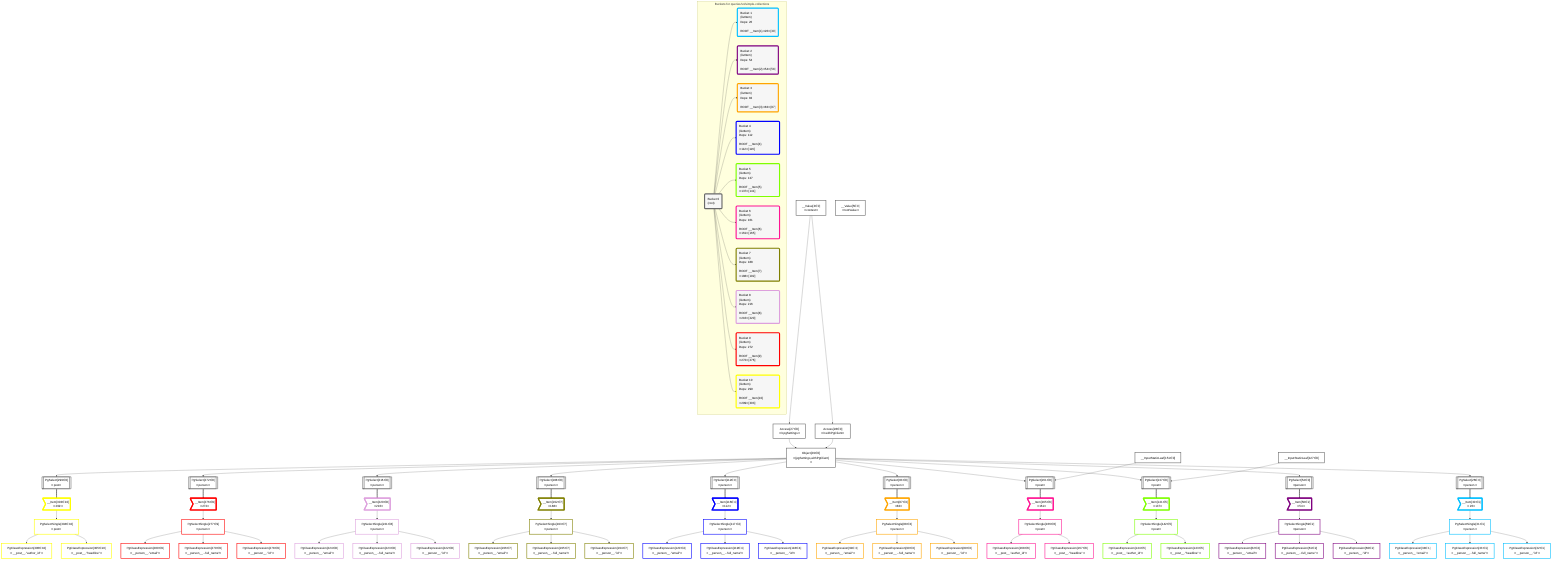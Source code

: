 graph TD
    classDef path fill:#eee,stroke:#000,color:#000
    classDef plan fill:#fff,stroke-width:3px,color:#000
    classDef itemplan fill:#fff,stroke-width:6px,color:#000
    classDef sideeffectplan fill:#f00,stroke-width:6px,color:#000
    classDef bucket fill:#f6f6f6,color:#000,stroke-width:6px,text-align:left


    %% define steps
    __Value3["__Value[3∈0]<br />ᐸcontextᐳ"]:::plan
    __Value5["__Value[5∈0]<br />ᐸrootValueᐳ"]:::plan
    Access27["Access[27∈0]<br />ᐸ3.pgSettingsᐳ"]:::plan
    Access28["Access[28∈0]<br />ᐸ3.withPgClientᐳ"]:::plan
    Object29["Object[29∈0]<br />ᐸ{pgSettings,withPgClient}ᐳ"]:::plan
    PgSelect26[["PgSelect[26∈0]<br />ᐸpersonᐳ"]]:::plan
    __Item30>"__Item[30∈1]<br />ᐸ26ᐳ"]:::itemplan
    PgSelectSingle31["PgSelectSingle[31∈1]<br />ᐸpersonᐳ"]:::plan
    PgClassExpression32["PgClassExpression[32∈1]<br />ᐸ__person__.”id”ᐳ"]:::plan
    PgClassExpression33["PgClassExpression[33∈1]<br />ᐸ__person__...full_name”ᐳ"]:::plan
    PgClassExpression34["PgClassExpression[34∈1]<br />ᐸ__person__.”email”ᐳ"]:::plan
    PgSelect54[["PgSelect[54∈0]<br />ᐸpersonᐳ"]]:::plan
    __Item58>"__Item[58∈2]<br />ᐸ54ᐳ"]:::itemplan
    PgSelectSingle59["PgSelectSingle[59∈2]<br />ᐸpersonᐳ"]:::plan
    PgClassExpression60["PgClassExpression[60∈2]<br />ᐸ__person__.”id”ᐳ"]:::plan
    PgClassExpression61["PgClassExpression[61∈2]<br />ᐸ__person__...full_name”ᐳ"]:::plan
    PgClassExpression62["PgClassExpression[62∈2]<br />ᐸ__person__.”email”ᐳ"]:::plan
    PgSelect83[["PgSelect[83∈0]<br />ᐸpersonᐳ"]]:::plan
    __Item87>"__Item[87∈3]<br />ᐸ83ᐳ"]:::itemplan
    PgSelectSingle88["PgSelectSingle[88∈3]<br />ᐸpersonᐳ"]:::plan
    PgClassExpression89["PgClassExpression[89∈3]<br />ᐸ__person__.”id”ᐳ"]:::plan
    PgClassExpression90["PgClassExpression[90∈3]<br />ᐸ__person__...full_name”ᐳ"]:::plan
    PgClassExpression91["PgClassExpression[91∈3]<br />ᐸ__person__.”email”ᐳ"]:::plan
    PgSelect112[["PgSelect[112∈0]<br />ᐸpersonᐳ"]]:::plan
    __Item116>"__Item[116∈4]<br />ᐸ112ᐳ"]:::itemplan
    PgSelectSingle117["PgSelectSingle[117∈4]<br />ᐸpersonᐳ"]:::plan
    PgClassExpression118["PgClassExpression[118∈4]<br />ᐸ__person__.”id”ᐳ"]:::plan
    PgClassExpression119["PgClassExpression[119∈4]<br />ᐸ__person__...full_name”ᐳ"]:::plan
    PgClassExpression120["PgClassExpression[120∈4]<br />ᐸ__person__.”email”ᐳ"]:::plan
    __InputStaticLeaf127["__InputStaticLeaf[127∈0]"]:::plan
    PgSelect137[["PgSelect[137∈0]<br />ᐸpostᐳ"]]:::plan
    __Item141>"__Item[141∈5]<br />ᐸ137ᐳ"]:::itemplan
    PgSelectSingle142["PgSelectSingle[142∈5]<br />ᐸpostᐳ"]:::plan
    PgClassExpression143["PgClassExpression[143∈5]<br />ᐸ__post__.”headline”ᐳ"]:::plan
    PgClassExpression144["PgClassExpression[144∈5]<br />ᐸ__post__.”author_id”ᐳ"]:::plan
    __InputStaticLeaf151["__InputStaticLeaf[151∈0]"]:::plan
    PgSelect161[["PgSelect[161∈0]<br />ᐸpostᐳ"]]:::plan
    __Item165>"__Item[165∈6]<br />ᐸ161ᐳ"]:::itemplan
    PgSelectSingle166["PgSelectSingle[166∈6]<br />ᐸpostᐳ"]:::plan
    PgClassExpression167["PgClassExpression[167∈6]<br />ᐸ__post__.”headline”ᐳ"]:::plan
    PgClassExpression168["PgClassExpression[168∈6]<br />ᐸ__post__.”author_id”ᐳ"]:::plan
    PgSelect188[["PgSelect[188∈0]<br />ᐸpersonᐳ"]]:::plan
    __Item192>"__Item[192∈7]<br />ᐸ188ᐳ"]:::itemplan
    PgSelectSingle193["PgSelectSingle[193∈7]<br />ᐸpersonᐳ"]:::plan
    PgClassExpression194["PgClassExpression[194∈7]<br />ᐸ__person__.”id”ᐳ"]:::plan
    PgClassExpression195["PgClassExpression[195∈7]<br />ᐸ__person__...full_name”ᐳ"]:::plan
    PgClassExpression196["PgClassExpression[196∈7]<br />ᐸ__person__.”email”ᐳ"]:::plan
    PgSelect216[["PgSelect[216∈0]<br />ᐸpersonᐳ"]]:::plan
    __Item220>"__Item[220∈8]<br />ᐸ216ᐳ"]:::itemplan
    PgSelectSingle221["PgSelectSingle[221∈8]<br />ᐸpersonᐳ"]:::plan
    PgClassExpression222["PgClassExpression[222∈8]<br />ᐸ__person__.”id”ᐳ"]:::plan
    PgClassExpression223["PgClassExpression[223∈8]<br />ᐸ__person__...full_name”ᐳ"]:::plan
    PgClassExpression224["PgClassExpression[224∈8]<br />ᐸ__person__.”email”ᐳ"]:::plan
    PgSelect272[["PgSelect[272∈0]<br />ᐸpersonᐳ"]]:::plan
    __Item276>"__Item[276∈9]<br />ᐸ272ᐳ"]:::itemplan
    PgSelectSingle277["PgSelectSingle[277∈9]<br />ᐸpersonᐳ"]:::plan
    PgClassExpression278["PgClassExpression[278∈9]<br />ᐸ__person__.”id”ᐳ"]:::plan
    PgClassExpression279["PgClassExpression[279∈9]<br />ᐸ__person__...full_name”ᐳ"]:::plan
    PgClassExpression280["PgClassExpression[280∈9]<br />ᐸ__person__.”email”ᐳ"]:::plan
    PgSelect299[["PgSelect[299∈0]<br />ᐸpostᐳ"]]:::plan
    __Item303>"__Item[303∈10]<br />ᐸ299ᐳ"]:::itemplan
    PgSelectSingle304["PgSelectSingle[304∈10]<br />ᐸpostᐳ"]:::plan
    PgClassExpression305["PgClassExpression[305∈10]<br />ᐸ__post__.”headline”ᐳ"]:::plan
    PgClassExpression306["PgClassExpression[306∈10]<br />ᐸ__post__.”author_id”ᐳ"]:::plan

    %% plan dependencies
    __Value3 --> Access27
    __Value3 --> Access28
    Access27 & Access28 --> Object29
    Object29 --> PgSelect26
    PgSelect26 ==> __Item30
    __Item30 --> PgSelectSingle31
    PgSelectSingle31 --> PgClassExpression32
    PgSelectSingle31 --> PgClassExpression33
    PgSelectSingle31 --> PgClassExpression34
    Object29 --> PgSelect54
    PgSelect54 ==> __Item58
    __Item58 --> PgSelectSingle59
    PgSelectSingle59 --> PgClassExpression60
    PgSelectSingle59 --> PgClassExpression61
    PgSelectSingle59 --> PgClassExpression62
    Object29 --> PgSelect83
    PgSelect83 ==> __Item87
    __Item87 --> PgSelectSingle88
    PgSelectSingle88 --> PgClassExpression89
    PgSelectSingle88 --> PgClassExpression90
    PgSelectSingle88 --> PgClassExpression91
    Object29 --> PgSelect112
    PgSelect112 ==> __Item116
    __Item116 --> PgSelectSingle117
    PgSelectSingle117 --> PgClassExpression118
    PgSelectSingle117 --> PgClassExpression119
    PgSelectSingle117 --> PgClassExpression120
    Object29 & __InputStaticLeaf127 --> PgSelect137
    PgSelect137 ==> __Item141
    __Item141 --> PgSelectSingle142
    PgSelectSingle142 --> PgClassExpression143
    PgSelectSingle142 --> PgClassExpression144
    Object29 & __InputStaticLeaf151 --> PgSelect161
    PgSelect161 ==> __Item165
    __Item165 --> PgSelectSingle166
    PgSelectSingle166 --> PgClassExpression167
    PgSelectSingle166 --> PgClassExpression168
    Object29 --> PgSelect188
    PgSelect188 ==> __Item192
    __Item192 --> PgSelectSingle193
    PgSelectSingle193 --> PgClassExpression194
    PgSelectSingle193 --> PgClassExpression195
    PgSelectSingle193 --> PgClassExpression196
    Object29 --> PgSelect216
    PgSelect216 ==> __Item220
    __Item220 --> PgSelectSingle221
    PgSelectSingle221 --> PgClassExpression222
    PgSelectSingle221 --> PgClassExpression223
    PgSelectSingle221 --> PgClassExpression224
    Object29 --> PgSelect272
    PgSelect272 ==> __Item276
    __Item276 --> PgSelectSingle277
    PgSelectSingle277 --> PgClassExpression278
    PgSelectSingle277 --> PgClassExpression279
    PgSelectSingle277 --> PgClassExpression280
    Object29 --> PgSelect299
    PgSelect299 ==> __Item303
    __Item303 --> PgSelectSingle304
    PgSelectSingle304 --> PgClassExpression305
    PgSelectSingle304 --> PgClassExpression306

    %% plan-to-path relationships

    subgraph "Buckets for queries/v4/simple-collections"
    Bucket0("Bucket 0<br />(root)"):::bucket
    classDef bucket0 stroke:#696969
    class Bucket0,__Value3,__Value5,PgSelect26,Access27,Access28,Object29,PgSelect54,PgSelect83,PgSelect112,__InputStaticLeaf127,PgSelect137,__InputStaticLeaf151,PgSelect161,PgSelect188,PgSelect216,PgSelect272,PgSelect299 bucket0
    Bucket1("Bucket 1<br />(listItem)<br />Deps: 26<br /><br />ROOT __Item{1}ᐸ26ᐳ[30]"):::bucket
    classDef bucket1 stroke:#00bfff
    class Bucket1,__Item30,PgSelectSingle31,PgClassExpression32,PgClassExpression33,PgClassExpression34 bucket1
    Bucket2("Bucket 2<br />(listItem)<br />Deps: 54<br /><br />ROOT __Item{2}ᐸ54ᐳ[58]"):::bucket
    classDef bucket2 stroke:#7f007f
    class Bucket2,__Item58,PgSelectSingle59,PgClassExpression60,PgClassExpression61,PgClassExpression62 bucket2
    Bucket3("Bucket 3<br />(listItem)<br />Deps: 83<br /><br />ROOT __Item{3}ᐸ83ᐳ[87]"):::bucket
    classDef bucket3 stroke:#ffa500
    class Bucket3,__Item87,PgSelectSingle88,PgClassExpression89,PgClassExpression90,PgClassExpression91 bucket3
    Bucket4("Bucket 4<br />(listItem)<br />Deps: 112<br /><br />ROOT __Item{4}ᐸ112ᐳ[116]"):::bucket
    classDef bucket4 stroke:#0000ff
    class Bucket4,__Item116,PgSelectSingle117,PgClassExpression118,PgClassExpression119,PgClassExpression120 bucket4
    Bucket5("Bucket 5<br />(listItem)<br />Deps: 137<br /><br />ROOT __Item{5}ᐸ137ᐳ[141]"):::bucket
    classDef bucket5 stroke:#7fff00
    class Bucket5,__Item141,PgSelectSingle142,PgClassExpression143,PgClassExpression144 bucket5
    Bucket6("Bucket 6<br />(listItem)<br />Deps: 161<br /><br />ROOT __Item{6}ᐸ161ᐳ[165]"):::bucket
    classDef bucket6 stroke:#ff1493
    class Bucket6,__Item165,PgSelectSingle166,PgClassExpression167,PgClassExpression168 bucket6
    Bucket7("Bucket 7<br />(listItem)<br />Deps: 188<br /><br />ROOT __Item{7}ᐸ188ᐳ[192]"):::bucket
    classDef bucket7 stroke:#808000
    class Bucket7,__Item192,PgSelectSingle193,PgClassExpression194,PgClassExpression195,PgClassExpression196 bucket7
    Bucket8("Bucket 8<br />(listItem)<br />Deps: 216<br /><br />ROOT __Item{8}ᐸ216ᐳ[220]"):::bucket
    classDef bucket8 stroke:#dda0dd
    class Bucket8,__Item220,PgSelectSingle221,PgClassExpression222,PgClassExpression223,PgClassExpression224 bucket8
    Bucket9("Bucket 9<br />(listItem)<br />Deps: 272<br /><br />ROOT __Item{9}ᐸ272ᐳ[276]"):::bucket
    classDef bucket9 stroke:#ff0000
    class Bucket9,__Item276,PgSelectSingle277,PgClassExpression278,PgClassExpression279,PgClassExpression280 bucket9
    Bucket10("Bucket 10<br />(listItem)<br />Deps: 299<br /><br />ROOT __Item{10}ᐸ299ᐳ[303]"):::bucket
    classDef bucket10 stroke:#ffff00
    class Bucket10,__Item303,PgSelectSingle304,PgClassExpression305,PgClassExpression306 bucket10
    Bucket0 --> Bucket1 & Bucket2 & Bucket3 & Bucket4 & Bucket5 & Bucket6 & Bucket7 & Bucket8 & Bucket9 & Bucket10
    end